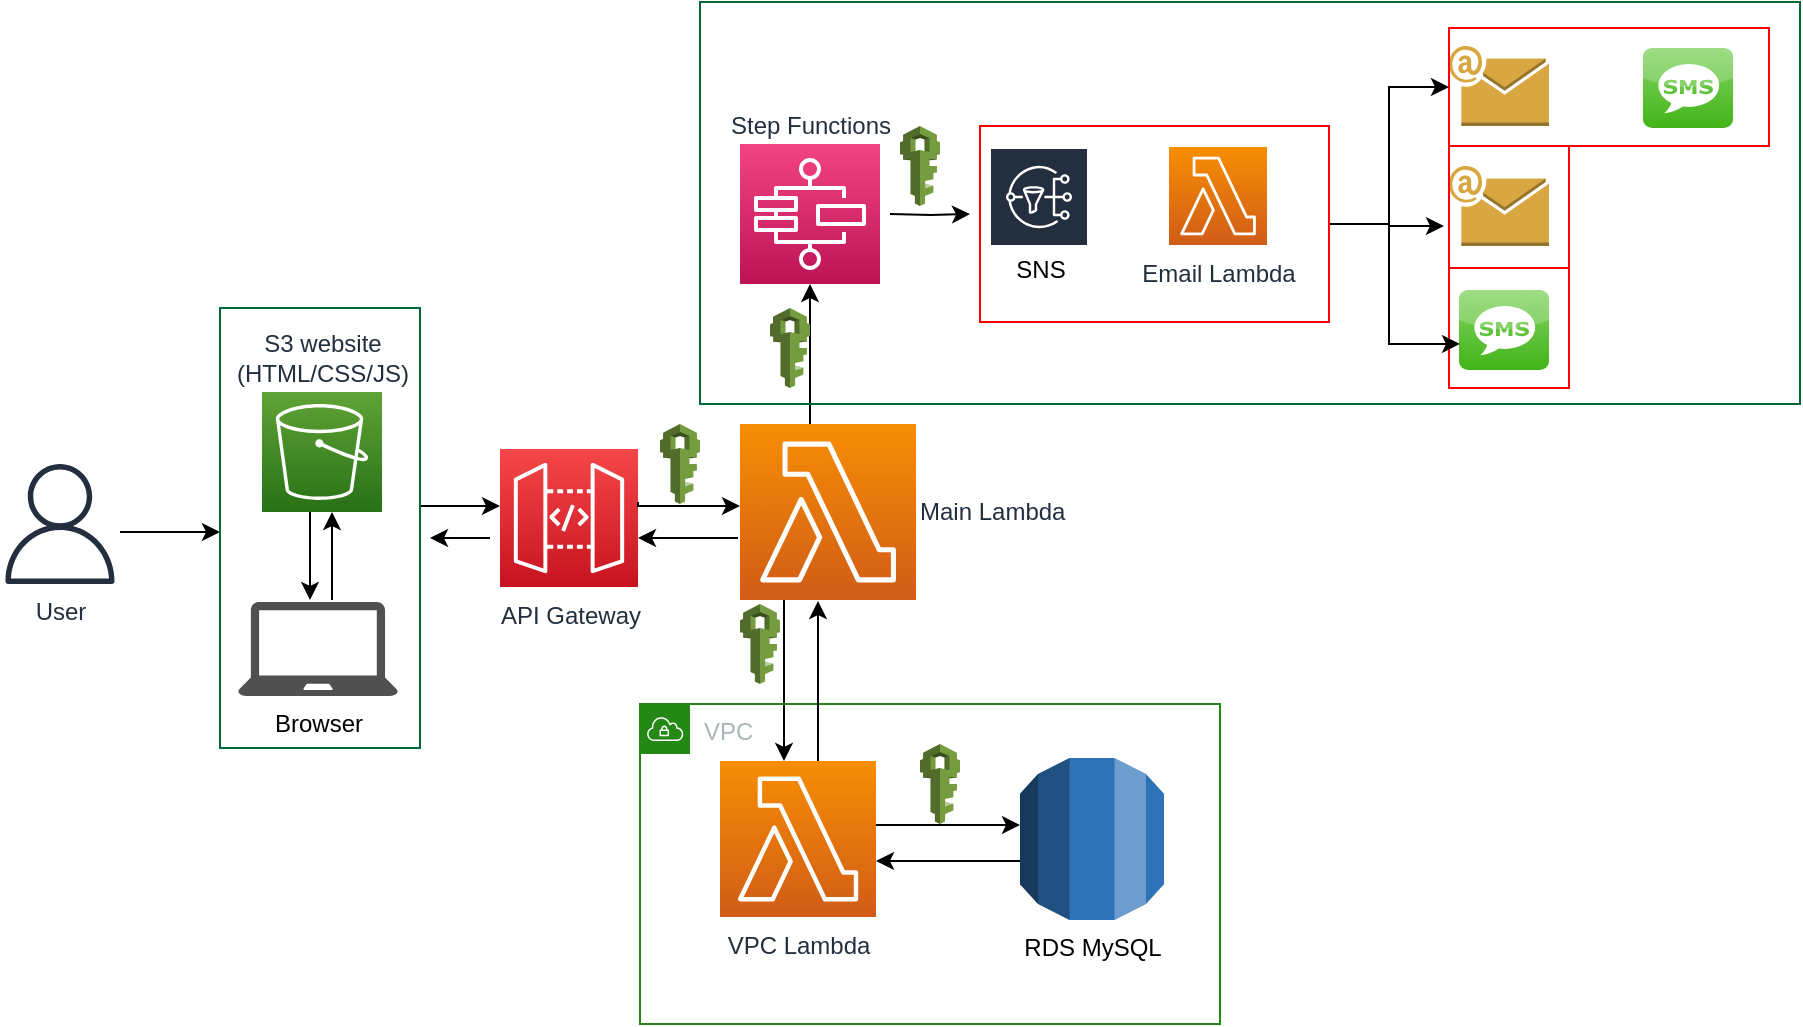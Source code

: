 <mxfile version="13.3.9" type="device"><diagram id="6xqcM4uxxidnHMHZIJIU" name="Page-1"><mxGraphModel dx="1662" dy="762" grid="0" gridSize="10" guides="0" tooltips="1" connect="1" arrows="1" fold="1" page="1" pageScale="1" pageWidth="850" pageHeight="1100" math="0" shadow="0"><root><mxCell id="0"/><mxCell id="1" parent="0"/><mxCell id="aB9QTtcYVlrI6V9f5WGm-7" value="" style="edgeStyle=orthogonalEdgeStyle;rounded=0;orthogonalLoop=1;jettySize=auto;html=1;" edge="1" parent="1"><mxGeometry relative="1" as="geometry"><mxPoint x="80" y="304" as="sourcePoint"/><mxPoint x="130" y="304" as="targetPoint"/><Array as="points"><mxPoint x="120" y="304"/><mxPoint x="120" y="304"/></Array></mxGeometry></mxCell><mxCell id="aB9QTtcYVlrI6V9f5WGm-41" value="" style="edgeStyle=orthogonalEdgeStyle;rounded=0;orthogonalLoop=1;jettySize=auto;html=1;fontColor=#000000;" edge="1" parent="1"><mxGeometry relative="1" as="geometry"><mxPoint x="186" y="338" as="sourcePoint"/><mxPoint x="186" y="294" as="targetPoint"/></mxGeometry></mxCell><mxCell id="aB9QTtcYVlrI6V9f5WGm-6" value="Browser" style="pointerEvents=1;shadow=0;dashed=0;html=1;strokeColor=none;fillColor=#505050;labelPosition=center;verticalLabelPosition=bottom;verticalAlign=top;outlineConnect=0;align=center;shape=mxgraph.office.devices.laptop;" vertex="1" parent="1"><mxGeometry x="139" y="339" width="80" height="47" as="geometry"/></mxCell><mxCell id="aB9QTtcYVlrI6V9f5WGm-8" value="API Gateway" style="outlineConnect=0;fontColor=#232F3E;gradientColor=#F54749;gradientDirection=north;fillColor=#C7131F;strokeColor=#ffffff;dashed=0;verticalLabelPosition=bottom;verticalAlign=top;align=center;html=1;fontSize=12;fontStyle=0;aspect=fixed;shape=mxgraph.aws4.resourceIcon;resIcon=mxgraph.aws4.api_gateway;" vertex="1" parent="1"><mxGeometry x="270" y="262.5" width="69" height="69" as="geometry"/></mxCell><mxCell id="aB9QTtcYVlrI6V9f5WGm-10" value="User" style="outlineConnect=0;fontColor=#232F3E;gradientColor=none;fillColor=#232F3E;strokeColor=none;dashed=0;verticalLabelPosition=bottom;verticalAlign=top;align=center;html=1;fontSize=12;fontStyle=0;aspect=fixed;pointerEvents=1;shape=mxgraph.aws4.user;" vertex="1" parent="1"><mxGeometry x="20" y="270" width="60" height="60" as="geometry"/></mxCell><mxCell id="aB9QTtcYVlrI6V9f5WGm-23" style="edgeStyle=orthogonalEdgeStyle;rounded=0;orthogonalLoop=1;jettySize=auto;html=1;" edge="1" parent="1"><mxGeometry relative="1" as="geometry"><mxPoint x="412" y="418.5" as="targetPoint"/><mxPoint x="412" y="334.5" as="sourcePoint"/><Array as="points"><mxPoint x="412" y="360"/><mxPoint x="412" y="360"/></Array></mxGeometry></mxCell><mxCell id="aB9QTtcYVlrI6V9f5WGm-15" value="VPC" style="points=[[0,0],[0.25,0],[0.5,0],[0.75,0],[1,0],[1,0.25],[1,0.5],[1,0.75],[1,1],[0.75,1],[0.5,1],[0.25,1],[0,1],[0,0.75],[0,0.5],[0,0.25]];outlineConnect=0;gradientColor=none;html=1;whiteSpace=wrap;fontSize=12;fontStyle=0;shape=mxgraph.aws4.group;grIcon=mxgraph.aws4.group_vpc;fillColor=none;verticalAlign=top;align=left;spacingLeft=30;fontColor=#AAB7B8;dashed=0;strokeColor=#248814;" vertex="1" parent="1"><mxGeometry x="340" y="390" width="290" height="160" as="geometry"/></mxCell><mxCell id="aB9QTtcYVlrI6V9f5WGm-24" value="" style="edgeStyle=orthogonalEdgeStyle;rounded=0;orthogonalLoop=1;jettySize=auto;html=1;" edge="1" parent="1"><mxGeometry relative="1" as="geometry"><mxPoint x="530" y="468.5" as="sourcePoint"/><mxPoint x="458" y="468.5" as="targetPoint"/></mxGeometry></mxCell><mxCell id="aB9QTtcYVlrI6V9f5WGm-17" value="RDS MySQL" style="outlineConnect=0;dashed=0;verticalLabelPosition=bottom;verticalAlign=top;align=center;html=1;shape=mxgraph.aws3.rds;fillColor=#2E73B8;gradientColor=none;" vertex="1" parent="1"><mxGeometry x="530" y="417" width="72" height="81" as="geometry"/></mxCell><mxCell id="aB9QTtcYVlrI6V9f5WGm-22" value="" style="edgeStyle=orthogonalEdgeStyle;rounded=0;orthogonalLoop=1;jettySize=auto;html=1;" edge="1" parent="1"><mxGeometry relative="1" as="geometry"><mxPoint x="458" y="450.5" as="sourcePoint"/><mxPoint x="530" y="450.5" as="targetPoint"/></mxGeometry></mxCell><mxCell id="aB9QTtcYVlrI6V9f5WGm-26" value="" style="edgeStyle=orthogonalEdgeStyle;rounded=0;orthogonalLoop=1;jettySize=auto;html=1;" edge="1" parent="1"><mxGeometry relative="1" as="geometry"><mxPoint x="429" y="418.5" as="sourcePoint"/><mxPoint x="429" y="338.5" as="targetPoint"/></mxGeometry></mxCell><mxCell id="aB9QTtcYVlrI6V9f5WGm-18" value="VPC Lambda" style="outlineConnect=0;fontColor=#232F3E;gradientColor=#F78E04;gradientDirection=north;fillColor=#D05C17;strokeColor=#ffffff;dashed=0;verticalLabelPosition=bottom;verticalAlign=top;align=center;html=1;fontSize=12;fontStyle=0;aspect=fixed;shape=mxgraph.aws4.resourceIcon;resIcon=mxgraph.aws4.lambda;" vertex="1" parent="1"><mxGeometry x="380" y="418.5" width="78" height="78" as="geometry"/></mxCell><mxCell id="aB9QTtcYVlrI6V9f5WGm-55" value="" style="edgeStyle=orthogonalEdgeStyle;rounded=0;orthogonalLoop=1;jettySize=auto;html=1;fontColor=#000000;" edge="1" parent="1" source="aB9QTtcYVlrI6V9f5WGm-25" target="aB9QTtcYVlrI6V9f5WGm-27"><mxGeometry relative="1" as="geometry"><Array as="points"><mxPoint x="425" y="240"/><mxPoint x="425" y="240"/></Array></mxGeometry></mxCell><mxCell id="aB9QTtcYVlrI6V9f5WGm-25" value="Main Lambda" style="outlineConnect=0;fontColor=#232F3E;gradientColor=#F78E04;gradientDirection=north;fillColor=#D05C17;strokeColor=#ffffff;dashed=0;verticalLabelPosition=middle;verticalAlign=middle;align=left;html=1;fontSize=12;fontStyle=0;aspect=fixed;shape=mxgraph.aws4.resourceIcon;resIcon=mxgraph.aws4.lambda;labelPosition=right;" vertex="1" parent="1"><mxGeometry x="390" y="250" width="88" height="88" as="geometry"/></mxCell><mxCell id="aB9QTtcYVlrI6V9f5WGm-27" value="Step Functions" style="outlineConnect=0;fontColor=#232F3E;gradientColor=#F34482;gradientDirection=north;fillColor=#BC1356;strokeColor=#ffffff;dashed=0;verticalLabelPosition=top;verticalAlign=bottom;align=center;html=1;fontSize=12;fontStyle=0;aspect=fixed;shape=mxgraph.aws4.resourceIcon;resIcon=mxgraph.aws4.step_functions;labelPosition=center;" vertex="1" parent="1"><mxGeometry x="390" y="110" width="70" height="70" as="geometry"/></mxCell><mxCell id="aB9QTtcYVlrI6V9f5WGm-40" value="" style="edgeStyle=orthogonalEdgeStyle;rounded=0;orthogonalLoop=1;jettySize=auto;html=1;fontColor=#000000;" edge="1" parent="1"><mxGeometry relative="1" as="geometry"><mxPoint x="175" y="294" as="sourcePoint"/><mxPoint x="175" y="338" as="targetPoint"/></mxGeometry></mxCell><mxCell id="aB9QTtcYVlrI6V9f5WGm-28" value="S3 website &lt;br&gt;(HTML/CSS/JS)" style="outlineConnect=0;fontColor=#232F3E;gradientColor=#60A337;gradientDirection=north;fillColor=#277116;strokeColor=#ffffff;dashed=0;verticalLabelPosition=top;verticalAlign=bottom;align=center;html=1;fontSize=12;fontStyle=0;aspect=fixed;shape=mxgraph.aws4.resourceIcon;resIcon=mxgraph.aws4.s3;shadow=0;labelPosition=center;direction=east;" vertex="1" parent="1"><mxGeometry x="151" y="234" width="60" height="60" as="geometry"/></mxCell><mxCell id="aB9QTtcYVlrI6V9f5WGm-31" value="Untitled Layer" parent="0"/><mxCell id="aB9QTtcYVlrI6V9f5WGm-32" value="Untitled Layer" parent="0"/><mxCell id="aB9QTtcYVlrI6V9f5WGm-56" value="" style="whiteSpace=wrap;html=1;shadow=0;strokeColor=#006633;fillColor=none;fontColor=#000000;" vertex="1" parent="aB9QTtcYVlrI6V9f5WGm-32"><mxGeometry x="370" y="39" width="550" height="201" as="geometry"/></mxCell><mxCell id="aB9QTtcYVlrI6V9f5WGm-44" value="" style="edgeStyle=orthogonalEdgeStyle;rounded=0;orthogonalLoop=1;jettySize=auto;html=1;fontColor=#000000;" edge="1" parent="aB9QTtcYVlrI6V9f5WGm-32"><mxGeometry relative="1" as="geometry"><mxPoint x="230" y="291" as="sourcePoint"/><mxPoint x="270" y="291" as="targetPoint"/><Array as="points"><mxPoint x="260" y="291"/><mxPoint x="260" y="291"/></Array></mxGeometry></mxCell><mxCell id="aB9QTtcYVlrI6V9f5WGm-36" value="" style="whiteSpace=wrap;html=1;shadow=0;fontColor=#000000;fillColor=none;strokeColor=#006633;" vertex="1" parent="aB9QTtcYVlrI6V9f5WGm-32"><mxGeometry x="130" y="192" width="100" height="220" as="geometry"/></mxCell><mxCell id="aB9QTtcYVlrI6V9f5WGm-49" value="" style="outlineConnect=0;dashed=0;verticalLabelPosition=bottom;verticalAlign=top;align=center;html=1;shape=mxgraph.aws3.email;fillColor=#D9A741;gradientColor=none;shadow=0;strokeColor=#006633;fontColor=#000000;" vertex="1" parent="aB9QTtcYVlrI6V9f5WGm-32"><mxGeometry x="744.5" y="61" width="50" height="40" as="geometry"/></mxCell><mxCell id="aB9QTtcYVlrI6V9f5WGm-50" value="" style="dashed=0;outlineConnect=0;html=1;align=center;labelPosition=center;verticalLabelPosition=bottom;verticalAlign=top;shape=mxgraph.webicons.sms;fillColor=#86D466;gradientColor=#42B418;shadow=0;strokeColor=#006633;fontColor=#000000;" vertex="1" parent="aB9QTtcYVlrI6V9f5WGm-32"><mxGeometry x="749.5" y="183" width="45" height="40" as="geometry"/></mxCell><mxCell id="aB9QTtcYVlrI6V9f5WGm-51" value="" style="outlineConnect=0;dashed=0;verticalLabelPosition=bottom;verticalAlign=top;align=center;html=1;shape=mxgraph.aws3.email;fillColor=#D9A741;gradientColor=none;shadow=0;strokeColor=#006633;fontColor=#000000;" vertex="1" parent="aB9QTtcYVlrI6V9f5WGm-32"><mxGeometry x="744.5" y="121" width="50" height="40" as="geometry"/></mxCell><mxCell id="aB9QTtcYVlrI6V9f5WGm-52" value="" style="dashed=0;outlineConnect=0;html=1;align=center;labelPosition=center;verticalLabelPosition=bottom;verticalAlign=top;shape=mxgraph.webicons.sms;fillColor=#86D466;gradientColor=#42B418;shadow=0;strokeColor=#006633;fontColor=#000000;" vertex="1" parent="aB9QTtcYVlrI6V9f5WGm-32"><mxGeometry x="841.5" y="62" width="45" height="40" as="geometry"/></mxCell><mxCell id="aB9QTtcYVlrI6V9f5WGm-53" value="" style="shape=image;html=1;verticalAlign=top;verticalLabelPosition=bottom;labelBackgroundColor=#ffffff;imageAspect=0;aspect=fixed;image=https://cdn4.iconfinder.com/data/icons/wirecons-free-vector-icons/32/add-128.png;shadow=0;dashed=1;strokeColor=#006633;fillColor=none;fontColor=#000000;" vertex="1" parent="aB9QTtcYVlrI6V9f5WGm-32"><mxGeometry x="804.5" y="66" width="30" height="30" as="geometry"/></mxCell><mxCell id="aB9QTtcYVlrI6V9f5WGm-57" value="" style="whiteSpace=wrap;html=1;shadow=0;fillColor=none;fontColor=#000000;strokeColor=#FF0000;" vertex="1" parent="aB9QTtcYVlrI6V9f5WGm-32"><mxGeometry x="744.5" y="52" width="160" height="59" as="geometry"/></mxCell><mxCell id="aB9QTtcYVlrI6V9f5WGm-63" value="" style="whiteSpace=wrap;html=1;shadow=0;strokeColor=#FF0000;fillColor=none;fontColor=#000000;" vertex="1" parent="aB9QTtcYVlrI6V9f5WGm-32"><mxGeometry x="744.5" y="111" width="60" height="61" as="geometry"/></mxCell><mxCell id="aB9QTtcYVlrI6V9f5WGm-64" value="" style="whiteSpace=wrap;html=1;shadow=0;strokeColor=#FF0000;fillColor=none;fontColor=#000000;" vertex="1" parent="aB9QTtcYVlrI6V9f5WGm-32"><mxGeometry x="744.5" y="172" width="60" height="60" as="geometry"/></mxCell><mxCell id="aB9QTtcYVlrI6V9f5WGm-73" style="edgeStyle=orthogonalEdgeStyle;rounded=0;orthogonalLoop=1;jettySize=auto;html=1;fontColor=#000000;" edge="1" parent="aB9QTtcYVlrI6V9f5WGm-32"><mxGeometry relative="1" as="geometry"><mxPoint x="339" y="289" as="sourcePoint"/><mxPoint x="390" y="291" as="targetPoint"/><Array as="points"><mxPoint x="339" y="291"/></Array></mxGeometry></mxCell><mxCell id="aB9QTtcYVlrI6V9f5WGm-76" style="edgeStyle=orthogonalEdgeStyle;rounded=0;orthogonalLoop=1;jettySize=auto;html=1;fontColor=#000000;" edge="1" parent="aB9QTtcYVlrI6V9f5WGm-32"><mxGeometry relative="1" as="geometry"><mxPoint x="339" y="307" as="targetPoint"/><mxPoint x="389" y="307" as="sourcePoint"/></mxGeometry></mxCell><mxCell id="aB9QTtcYVlrI6V9f5WGm-78" style="edgeStyle=orthogonalEdgeStyle;rounded=0;orthogonalLoop=1;jettySize=auto;html=1;fontColor=#000000;" edge="1" parent="aB9QTtcYVlrI6V9f5WGm-32"><mxGeometry relative="1" as="geometry"><mxPoint x="235" y="307" as="targetPoint"/><mxPoint x="265" y="307" as="sourcePoint"/></mxGeometry></mxCell><mxCell id="aB9QTtcYVlrI6V9f5WGm-81" value="" style="outlineConnect=0;dashed=0;verticalLabelPosition=bottom;verticalAlign=top;align=center;html=1;shape=mxgraph.aws3.iam;fillColor=#759C3E;gradientColor=none;shadow=0;strokeColor=#FF0000;fontColor=#000000;" vertex="1" parent="aB9QTtcYVlrI6V9f5WGm-32"><mxGeometry x="350" y="250" width="20" height="40" as="geometry"/></mxCell><mxCell id="aB9QTtcYVlrI6V9f5WGm-82" value="" style="outlineConnect=0;dashed=0;verticalLabelPosition=bottom;verticalAlign=top;align=center;html=1;shape=mxgraph.aws3.iam;fillColor=#759C3E;gradientColor=none;shadow=0;strokeColor=#FF0000;fontColor=#000000;" vertex="1" parent="aB9QTtcYVlrI6V9f5WGm-32"><mxGeometry x="390" y="340" width="20" height="40" as="geometry"/></mxCell><mxCell id="aB9QTtcYVlrI6V9f5WGm-83" value="" style="outlineConnect=0;dashed=0;verticalLabelPosition=bottom;verticalAlign=top;align=center;html=1;shape=mxgraph.aws3.iam;fillColor=#759C3E;gradientColor=none;shadow=0;strokeColor=#FF0000;fontColor=#000000;" vertex="1" parent="aB9QTtcYVlrI6V9f5WGm-32"><mxGeometry x="405" y="192" width="20" height="40" as="geometry"/></mxCell><mxCell id="aB9QTtcYVlrI6V9f5WGm-84" value="" style="outlineConnect=0;dashed=0;verticalLabelPosition=bottom;verticalAlign=top;align=center;html=1;shape=mxgraph.aws3.iam;fillColor=#759C3E;gradientColor=none;shadow=0;strokeColor=#FF0000;fontColor=#000000;" vertex="1" parent="aB9QTtcYVlrI6V9f5WGm-32"><mxGeometry x="480" y="410" width="20" height="40" as="geometry"/></mxCell><mxCell id="aB9QTtcYVlrI6V9f5WGm-85" value="&lt;br&gt;&lt;font color=&quot;#ffffff&quot;&gt;&lt;br&gt;&lt;/font&gt;" style="outlineConnect=0;fontColor=#232F3E;gradientColor=none;strokeColor=#ffffff;fillColor=#232F3E;dashed=0;verticalLabelPosition=middle;verticalAlign=bottom;align=center;html=1;whiteSpace=wrap;fontSize=10;fontStyle=1;spacing=3;shape=mxgraph.aws4.productIcon;prIcon=mxgraph.aws4.sns;shadow=0;" vertex="1" parent="aB9QTtcYVlrI6V9f5WGm-32"><mxGeometry x="514.5" y="111.5" width="50" height="50" as="geometry"/></mxCell><mxCell id="aB9QTtcYVlrI6V9f5WGm-86" value="Email Lambda" style="outlineConnect=0;fontColor=#232F3E;gradientColor=#F78E04;gradientDirection=north;fillColor=#D05C17;strokeColor=#ffffff;dashed=0;verticalLabelPosition=bottom;verticalAlign=top;align=center;html=1;fontSize=12;fontStyle=0;aspect=fixed;shape=mxgraph.aws4.resourceIcon;resIcon=mxgraph.aws4.lambda;shadow=0;" vertex="1" parent="aB9QTtcYVlrI6V9f5WGm-32"><mxGeometry x="604.5" y="111.5" width="49" height="49" as="geometry"/></mxCell><mxCell id="aB9QTtcYVlrI6V9f5WGm-87" value="" style="shape=image;html=1;verticalAlign=top;verticalLabelPosition=bottom;labelBackgroundColor=#ffffff;imageAspect=0;aspect=fixed;image=https://cdn4.iconfinder.com/data/icons/wirecons-free-vector-icons/32/add-128.png;shadow=0;strokeColor=#FF0000;fillColor=none;fontColor=#000000;" vertex="1" parent="aB9QTtcYVlrI6V9f5WGm-32"><mxGeometry x="570.5" y="121.5" width="29" height="29" as="geometry"/></mxCell><mxCell id="aB9QTtcYVlrI6V9f5WGm-96" style="edgeStyle=orthogonalEdgeStyle;rounded=0;orthogonalLoop=1;jettySize=auto;html=1;entryX=0;entryY=0.5;entryDx=0;entryDy=0;fontColor=#000000;" edge="1" parent="aB9QTtcYVlrI6V9f5WGm-32" source="aB9QTtcYVlrI6V9f5WGm-90" target="aB9QTtcYVlrI6V9f5WGm-57"><mxGeometry relative="1" as="geometry"/></mxCell><mxCell id="aB9QTtcYVlrI6V9f5WGm-97" style="edgeStyle=orthogonalEdgeStyle;rounded=0;orthogonalLoop=1;jettySize=auto;html=1;entryX=0.092;entryY=0.633;entryDx=0;entryDy=0;entryPerimeter=0;fontColor=#000000;" edge="1" parent="aB9QTtcYVlrI6V9f5WGm-32" source="aB9QTtcYVlrI6V9f5WGm-90" target="aB9QTtcYVlrI6V9f5WGm-64"><mxGeometry relative="1" as="geometry"/></mxCell><mxCell id="aB9QTtcYVlrI6V9f5WGm-104" style="edgeStyle=orthogonalEdgeStyle;rounded=0;orthogonalLoop=1;jettySize=auto;html=1;entryX=-0.042;entryY=0.656;entryDx=0;entryDy=0;entryPerimeter=0;fontColor=#000000;" edge="1" parent="aB9QTtcYVlrI6V9f5WGm-32" source="aB9QTtcYVlrI6V9f5WGm-90" target="aB9QTtcYVlrI6V9f5WGm-63"><mxGeometry relative="1" as="geometry"/></mxCell><mxCell id="aB9QTtcYVlrI6V9f5WGm-90" value="" style="whiteSpace=wrap;html=1;shadow=0;strokeColor=#FF0000;fillColor=none;fontColor=#000000;" vertex="1" parent="aB9QTtcYVlrI6V9f5WGm-32"><mxGeometry x="510" y="101" width="174.5" height="98" as="geometry"/></mxCell><mxCell id="aB9QTtcYVlrI6V9f5WGm-94" style="edgeStyle=orthogonalEdgeStyle;rounded=0;orthogonalLoop=1;jettySize=auto;html=1;fontColor=#000000;" edge="1" parent="aB9QTtcYVlrI6V9f5WGm-32"><mxGeometry relative="1" as="geometry"><mxPoint x="505" y="145" as="targetPoint"/><mxPoint x="465" y="145" as="sourcePoint"/></mxGeometry></mxCell><mxCell id="aB9QTtcYVlrI6V9f5WGm-99" value="" style="outlineConnect=0;dashed=0;verticalLabelPosition=bottom;verticalAlign=top;align=center;html=1;shape=mxgraph.aws3.iam;fillColor=#759C3E;gradientColor=none;shadow=0;strokeColor=#FF0000;fontColor=#000000;" vertex="1" parent="aB9QTtcYVlrI6V9f5WGm-32"><mxGeometry x="470" y="101" width="20" height="40" as="geometry"/></mxCell><mxCell id="aB9QTtcYVlrI6V9f5WGm-105" value="SNS" style="text;html=1;resizable=0;autosize=1;align=center;verticalAlign=middle;points=[];fillColor=none;strokeColor=none;rounded=0;shadow=0;fontColor=#000000;" vertex="1" parent="aB9QTtcYVlrI6V9f5WGm-32"><mxGeometry x="519.5" y="163" width="40" height="20" as="geometry"/></mxCell></root></mxGraphModel></diagram></mxfile>